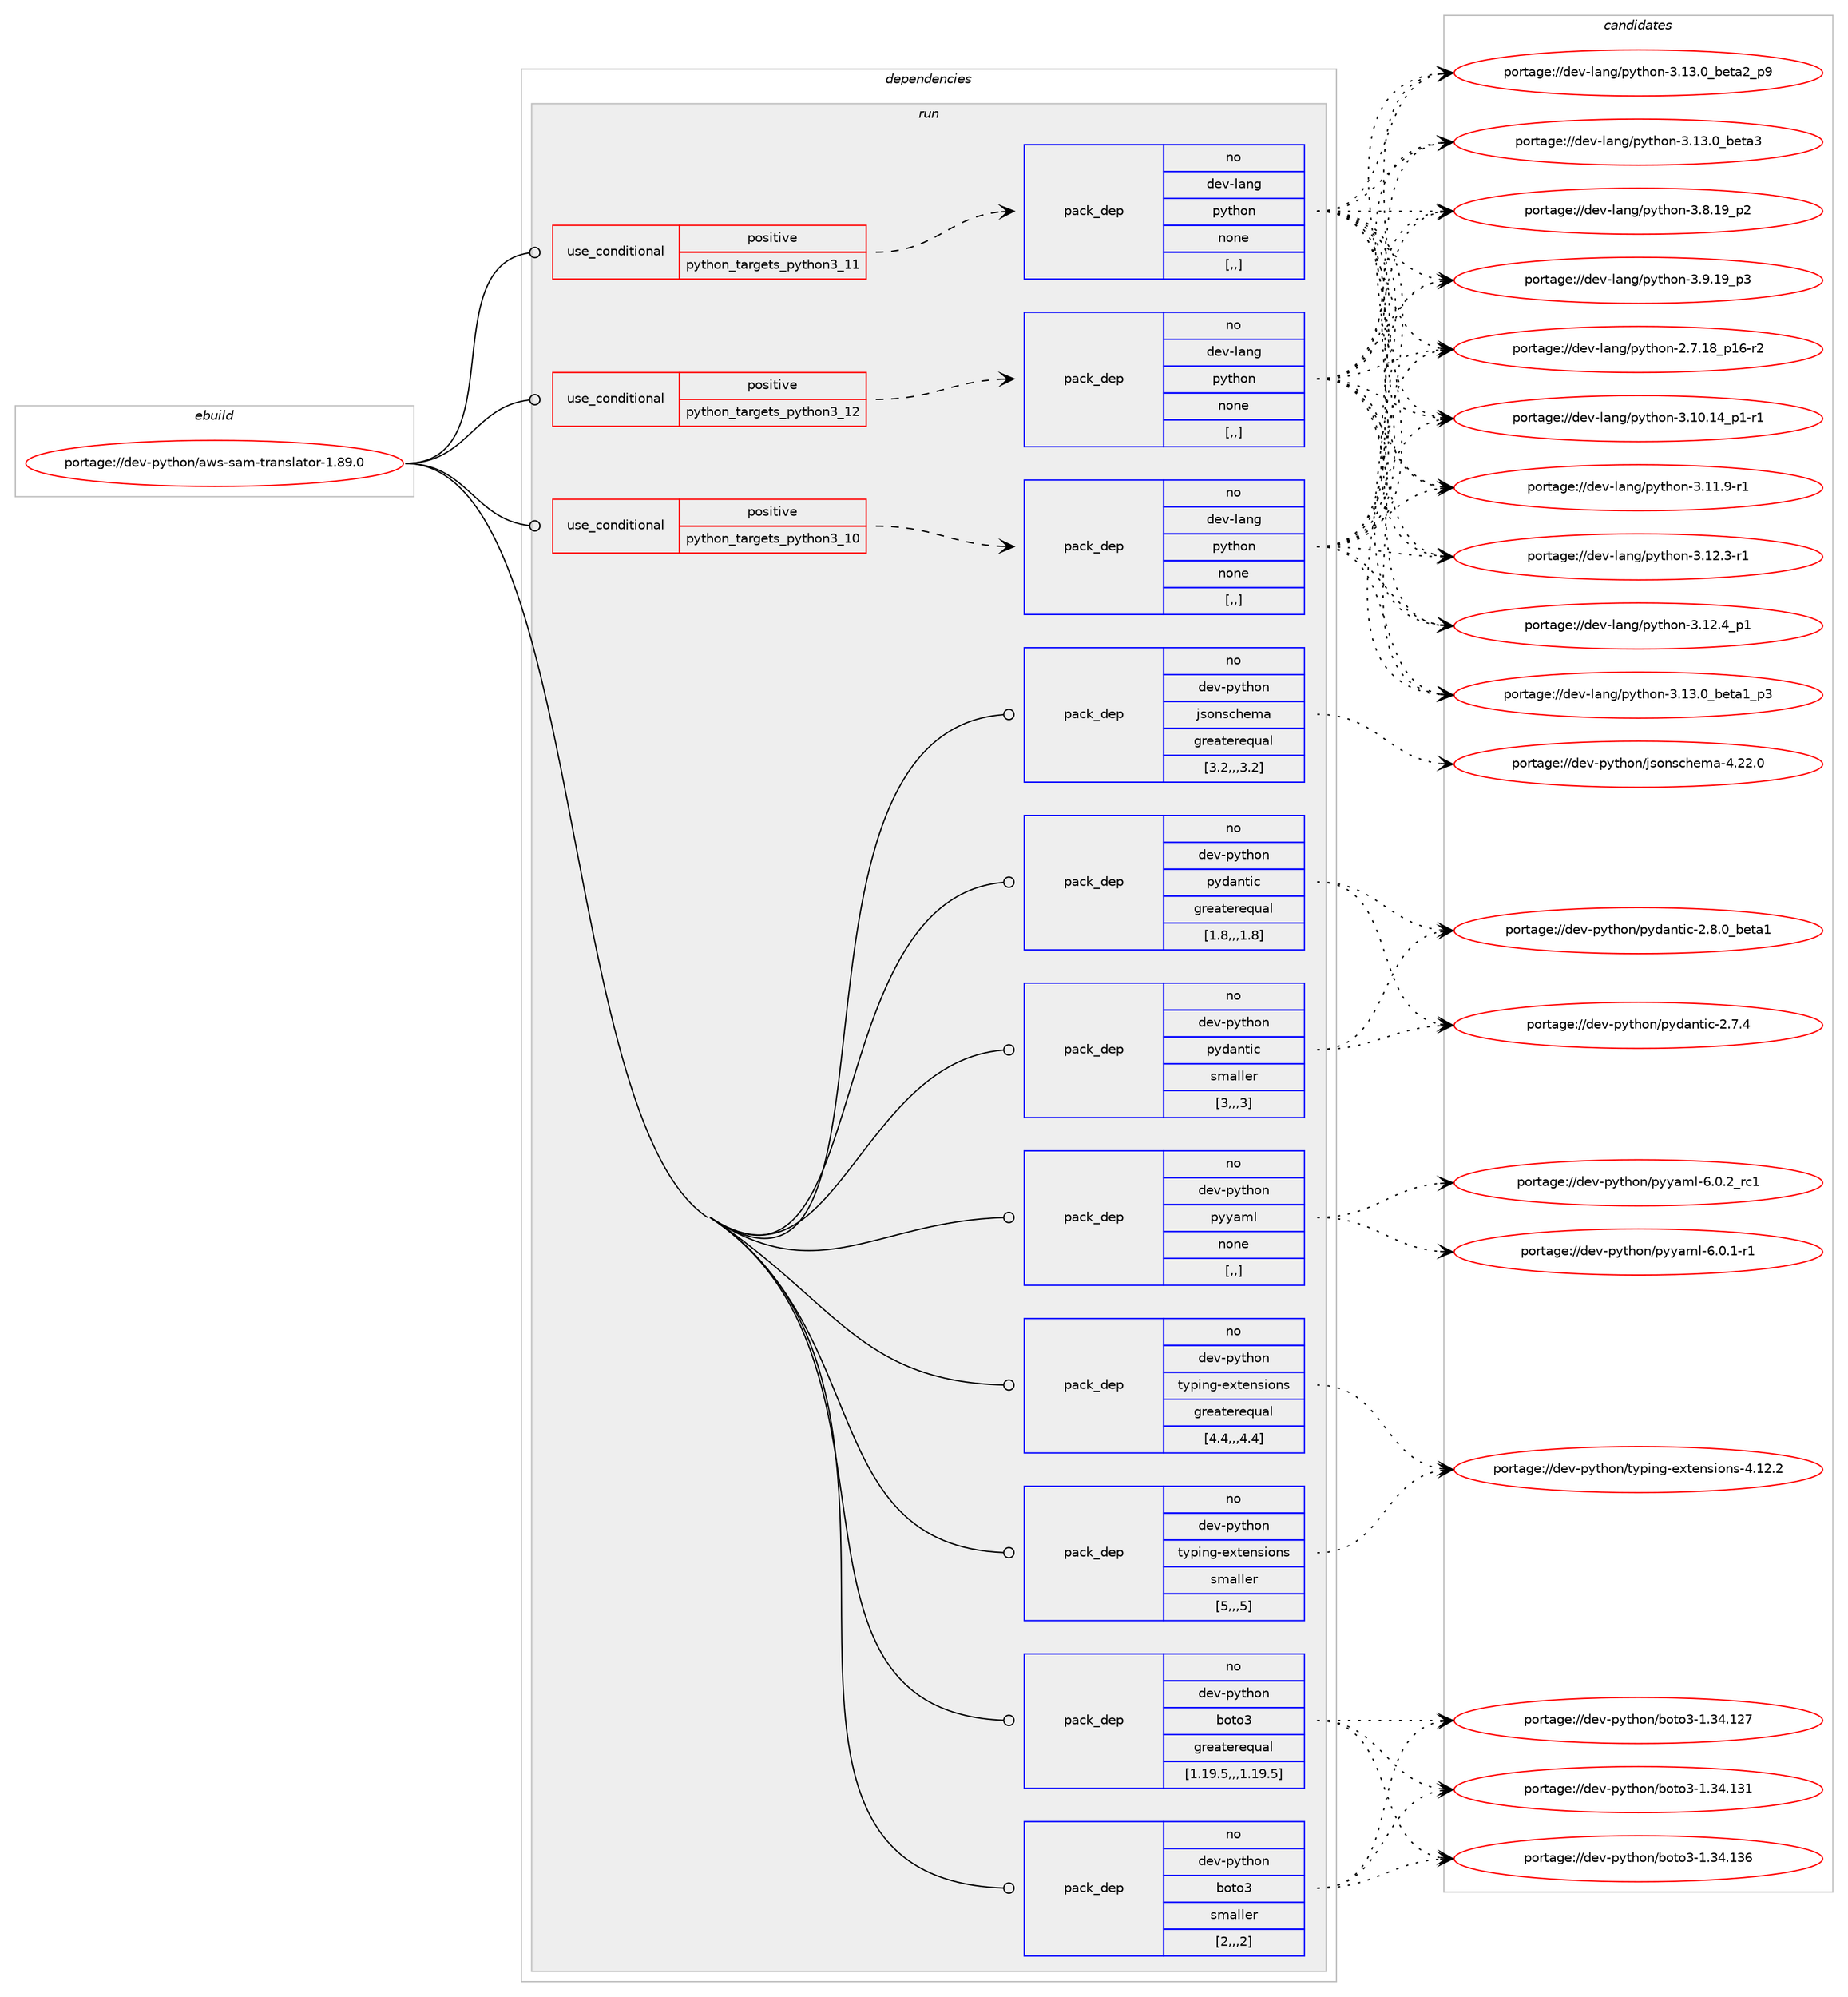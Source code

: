 digraph prolog {

# *************
# Graph options
# *************

newrank=true;
concentrate=true;
compound=true;
graph [rankdir=LR,fontname=Helvetica,fontsize=10,ranksep=1.5];#, ranksep=2.5, nodesep=0.2];
edge  [arrowhead=vee];
node  [fontname=Helvetica,fontsize=10];

# **********
# The ebuild
# **********

subgraph cluster_leftcol {
color=gray;
rank=same;
label=<<i>ebuild</i>>;
id [label="portage://dev-python/aws-sam-translator-1.89.0", color=red, width=4, href="../dev-python/aws-sam-translator-1.89.0.svg"];
}

# ****************
# The dependencies
# ****************

subgraph cluster_midcol {
color=gray;
label=<<i>dependencies</i>>;
subgraph cluster_compile {
fillcolor="#eeeeee";
style=filled;
label=<<i>compile</i>>;
}
subgraph cluster_compileandrun {
fillcolor="#eeeeee";
style=filled;
label=<<i>compile and run</i>>;
}
subgraph cluster_run {
fillcolor="#eeeeee";
style=filled;
label=<<i>run</i>>;
subgraph cond30268 {
dependency139122 [label=<<TABLE BORDER="0" CELLBORDER="1" CELLSPACING="0" CELLPADDING="4"><TR><TD ROWSPAN="3" CELLPADDING="10">use_conditional</TD></TR><TR><TD>positive</TD></TR><TR><TD>python_targets_python3_10</TD></TR></TABLE>>, shape=none, color=red];
subgraph pack107645 {
dependency139123 [label=<<TABLE BORDER="0" CELLBORDER="1" CELLSPACING="0" CELLPADDING="4" WIDTH="220"><TR><TD ROWSPAN="6" CELLPADDING="30">pack_dep</TD></TR><TR><TD WIDTH="110">no</TD></TR><TR><TD>dev-lang</TD></TR><TR><TD>python</TD></TR><TR><TD>none</TD></TR><TR><TD>[,,]</TD></TR></TABLE>>, shape=none, color=blue];
}
dependency139122:e -> dependency139123:w [weight=20,style="dashed",arrowhead="vee"];
}
id:e -> dependency139122:w [weight=20,style="solid",arrowhead="odot"];
subgraph cond30269 {
dependency139124 [label=<<TABLE BORDER="0" CELLBORDER="1" CELLSPACING="0" CELLPADDING="4"><TR><TD ROWSPAN="3" CELLPADDING="10">use_conditional</TD></TR><TR><TD>positive</TD></TR><TR><TD>python_targets_python3_11</TD></TR></TABLE>>, shape=none, color=red];
subgraph pack107646 {
dependency139125 [label=<<TABLE BORDER="0" CELLBORDER="1" CELLSPACING="0" CELLPADDING="4" WIDTH="220"><TR><TD ROWSPAN="6" CELLPADDING="30">pack_dep</TD></TR><TR><TD WIDTH="110">no</TD></TR><TR><TD>dev-lang</TD></TR><TR><TD>python</TD></TR><TR><TD>none</TD></TR><TR><TD>[,,]</TD></TR></TABLE>>, shape=none, color=blue];
}
dependency139124:e -> dependency139125:w [weight=20,style="dashed",arrowhead="vee"];
}
id:e -> dependency139124:w [weight=20,style="solid",arrowhead="odot"];
subgraph cond30270 {
dependency139126 [label=<<TABLE BORDER="0" CELLBORDER="1" CELLSPACING="0" CELLPADDING="4"><TR><TD ROWSPAN="3" CELLPADDING="10">use_conditional</TD></TR><TR><TD>positive</TD></TR><TR><TD>python_targets_python3_12</TD></TR></TABLE>>, shape=none, color=red];
subgraph pack107647 {
dependency139127 [label=<<TABLE BORDER="0" CELLBORDER="1" CELLSPACING="0" CELLPADDING="4" WIDTH="220"><TR><TD ROWSPAN="6" CELLPADDING="30">pack_dep</TD></TR><TR><TD WIDTH="110">no</TD></TR><TR><TD>dev-lang</TD></TR><TR><TD>python</TD></TR><TR><TD>none</TD></TR><TR><TD>[,,]</TD></TR></TABLE>>, shape=none, color=blue];
}
dependency139126:e -> dependency139127:w [weight=20,style="dashed",arrowhead="vee"];
}
id:e -> dependency139126:w [weight=20,style="solid",arrowhead="odot"];
subgraph pack107648 {
dependency139128 [label=<<TABLE BORDER="0" CELLBORDER="1" CELLSPACING="0" CELLPADDING="4" WIDTH="220"><TR><TD ROWSPAN="6" CELLPADDING="30">pack_dep</TD></TR><TR><TD WIDTH="110">no</TD></TR><TR><TD>dev-python</TD></TR><TR><TD>boto3</TD></TR><TR><TD>greaterequal</TD></TR><TR><TD>[1.19.5,,,1.19.5]</TD></TR></TABLE>>, shape=none, color=blue];
}
id:e -> dependency139128:w [weight=20,style="solid",arrowhead="odot"];
subgraph pack107649 {
dependency139129 [label=<<TABLE BORDER="0" CELLBORDER="1" CELLSPACING="0" CELLPADDING="4" WIDTH="220"><TR><TD ROWSPAN="6" CELLPADDING="30">pack_dep</TD></TR><TR><TD WIDTH="110">no</TD></TR><TR><TD>dev-python</TD></TR><TR><TD>boto3</TD></TR><TR><TD>smaller</TD></TR><TR><TD>[2,,,2]</TD></TR></TABLE>>, shape=none, color=blue];
}
id:e -> dependency139129:w [weight=20,style="solid",arrowhead="odot"];
subgraph pack107650 {
dependency139130 [label=<<TABLE BORDER="0" CELLBORDER="1" CELLSPACING="0" CELLPADDING="4" WIDTH="220"><TR><TD ROWSPAN="6" CELLPADDING="30">pack_dep</TD></TR><TR><TD WIDTH="110">no</TD></TR><TR><TD>dev-python</TD></TR><TR><TD>jsonschema</TD></TR><TR><TD>greaterequal</TD></TR><TR><TD>[3.2,,,3.2]</TD></TR></TABLE>>, shape=none, color=blue];
}
id:e -> dependency139130:w [weight=20,style="solid",arrowhead="odot"];
subgraph pack107651 {
dependency139131 [label=<<TABLE BORDER="0" CELLBORDER="1" CELLSPACING="0" CELLPADDING="4" WIDTH="220"><TR><TD ROWSPAN="6" CELLPADDING="30">pack_dep</TD></TR><TR><TD WIDTH="110">no</TD></TR><TR><TD>dev-python</TD></TR><TR><TD>pydantic</TD></TR><TR><TD>greaterequal</TD></TR><TR><TD>[1.8,,,1.8]</TD></TR></TABLE>>, shape=none, color=blue];
}
id:e -> dependency139131:w [weight=20,style="solid",arrowhead="odot"];
subgraph pack107652 {
dependency139132 [label=<<TABLE BORDER="0" CELLBORDER="1" CELLSPACING="0" CELLPADDING="4" WIDTH="220"><TR><TD ROWSPAN="6" CELLPADDING="30">pack_dep</TD></TR><TR><TD WIDTH="110">no</TD></TR><TR><TD>dev-python</TD></TR><TR><TD>pydantic</TD></TR><TR><TD>smaller</TD></TR><TR><TD>[3,,,3]</TD></TR></TABLE>>, shape=none, color=blue];
}
id:e -> dependency139132:w [weight=20,style="solid",arrowhead="odot"];
subgraph pack107653 {
dependency139133 [label=<<TABLE BORDER="0" CELLBORDER="1" CELLSPACING="0" CELLPADDING="4" WIDTH="220"><TR><TD ROWSPAN="6" CELLPADDING="30">pack_dep</TD></TR><TR><TD WIDTH="110">no</TD></TR><TR><TD>dev-python</TD></TR><TR><TD>pyyaml</TD></TR><TR><TD>none</TD></TR><TR><TD>[,,]</TD></TR></TABLE>>, shape=none, color=blue];
}
id:e -> dependency139133:w [weight=20,style="solid",arrowhead="odot"];
subgraph pack107654 {
dependency139134 [label=<<TABLE BORDER="0" CELLBORDER="1" CELLSPACING="0" CELLPADDING="4" WIDTH="220"><TR><TD ROWSPAN="6" CELLPADDING="30">pack_dep</TD></TR><TR><TD WIDTH="110">no</TD></TR><TR><TD>dev-python</TD></TR><TR><TD>typing-extensions</TD></TR><TR><TD>greaterequal</TD></TR><TR><TD>[4.4,,,4.4]</TD></TR></TABLE>>, shape=none, color=blue];
}
id:e -> dependency139134:w [weight=20,style="solid",arrowhead="odot"];
subgraph pack107655 {
dependency139135 [label=<<TABLE BORDER="0" CELLBORDER="1" CELLSPACING="0" CELLPADDING="4" WIDTH="220"><TR><TD ROWSPAN="6" CELLPADDING="30">pack_dep</TD></TR><TR><TD WIDTH="110">no</TD></TR><TR><TD>dev-python</TD></TR><TR><TD>typing-extensions</TD></TR><TR><TD>smaller</TD></TR><TR><TD>[5,,,5]</TD></TR></TABLE>>, shape=none, color=blue];
}
id:e -> dependency139135:w [weight=20,style="solid",arrowhead="odot"];
}
}

# **************
# The candidates
# **************

subgraph cluster_choices {
rank=same;
color=gray;
label=<<i>candidates</i>>;

subgraph choice107645 {
color=black;
nodesep=1;
choice100101118451089711010347112121116104111110455046554649569511249544511450 [label="portage://dev-lang/python-2.7.18_p16-r2", color=red, width=4,href="../dev-lang/python-2.7.18_p16-r2.svg"];
choice100101118451089711010347112121116104111110455146494846495295112494511449 [label="portage://dev-lang/python-3.10.14_p1-r1", color=red, width=4,href="../dev-lang/python-3.10.14_p1-r1.svg"];
choice100101118451089711010347112121116104111110455146494946574511449 [label="portage://dev-lang/python-3.11.9-r1", color=red, width=4,href="../dev-lang/python-3.11.9-r1.svg"];
choice100101118451089711010347112121116104111110455146495046514511449 [label="portage://dev-lang/python-3.12.3-r1", color=red, width=4,href="../dev-lang/python-3.12.3-r1.svg"];
choice100101118451089711010347112121116104111110455146495046529511249 [label="portage://dev-lang/python-3.12.4_p1", color=red, width=4,href="../dev-lang/python-3.12.4_p1.svg"];
choice10010111845108971101034711212111610411111045514649514648959810111697499511251 [label="portage://dev-lang/python-3.13.0_beta1_p3", color=red, width=4,href="../dev-lang/python-3.13.0_beta1_p3.svg"];
choice10010111845108971101034711212111610411111045514649514648959810111697509511257 [label="portage://dev-lang/python-3.13.0_beta2_p9", color=red, width=4,href="../dev-lang/python-3.13.0_beta2_p9.svg"];
choice1001011184510897110103471121211161041111104551464951464895981011169751 [label="portage://dev-lang/python-3.13.0_beta3", color=red, width=4,href="../dev-lang/python-3.13.0_beta3.svg"];
choice100101118451089711010347112121116104111110455146564649579511250 [label="portage://dev-lang/python-3.8.19_p2", color=red, width=4,href="../dev-lang/python-3.8.19_p2.svg"];
choice100101118451089711010347112121116104111110455146574649579511251 [label="portage://dev-lang/python-3.9.19_p3", color=red, width=4,href="../dev-lang/python-3.9.19_p3.svg"];
dependency139123:e -> choice100101118451089711010347112121116104111110455046554649569511249544511450:w [style=dotted,weight="100"];
dependency139123:e -> choice100101118451089711010347112121116104111110455146494846495295112494511449:w [style=dotted,weight="100"];
dependency139123:e -> choice100101118451089711010347112121116104111110455146494946574511449:w [style=dotted,weight="100"];
dependency139123:e -> choice100101118451089711010347112121116104111110455146495046514511449:w [style=dotted,weight="100"];
dependency139123:e -> choice100101118451089711010347112121116104111110455146495046529511249:w [style=dotted,weight="100"];
dependency139123:e -> choice10010111845108971101034711212111610411111045514649514648959810111697499511251:w [style=dotted,weight="100"];
dependency139123:e -> choice10010111845108971101034711212111610411111045514649514648959810111697509511257:w [style=dotted,weight="100"];
dependency139123:e -> choice1001011184510897110103471121211161041111104551464951464895981011169751:w [style=dotted,weight="100"];
dependency139123:e -> choice100101118451089711010347112121116104111110455146564649579511250:w [style=dotted,weight="100"];
dependency139123:e -> choice100101118451089711010347112121116104111110455146574649579511251:w [style=dotted,weight="100"];
}
subgraph choice107646 {
color=black;
nodesep=1;
choice100101118451089711010347112121116104111110455046554649569511249544511450 [label="portage://dev-lang/python-2.7.18_p16-r2", color=red, width=4,href="../dev-lang/python-2.7.18_p16-r2.svg"];
choice100101118451089711010347112121116104111110455146494846495295112494511449 [label="portage://dev-lang/python-3.10.14_p1-r1", color=red, width=4,href="../dev-lang/python-3.10.14_p1-r1.svg"];
choice100101118451089711010347112121116104111110455146494946574511449 [label="portage://dev-lang/python-3.11.9-r1", color=red, width=4,href="../dev-lang/python-3.11.9-r1.svg"];
choice100101118451089711010347112121116104111110455146495046514511449 [label="portage://dev-lang/python-3.12.3-r1", color=red, width=4,href="../dev-lang/python-3.12.3-r1.svg"];
choice100101118451089711010347112121116104111110455146495046529511249 [label="portage://dev-lang/python-3.12.4_p1", color=red, width=4,href="../dev-lang/python-3.12.4_p1.svg"];
choice10010111845108971101034711212111610411111045514649514648959810111697499511251 [label="portage://dev-lang/python-3.13.0_beta1_p3", color=red, width=4,href="../dev-lang/python-3.13.0_beta1_p3.svg"];
choice10010111845108971101034711212111610411111045514649514648959810111697509511257 [label="portage://dev-lang/python-3.13.0_beta2_p9", color=red, width=4,href="../dev-lang/python-3.13.0_beta2_p9.svg"];
choice1001011184510897110103471121211161041111104551464951464895981011169751 [label="portage://dev-lang/python-3.13.0_beta3", color=red, width=4,href="../dev-lang/python-3.13.0_beta3.svg"];
choice100101118451089711010347112121116104111110455146564649579511250 [label="portage://dev-lang/python-3.8.19_p2", color=red, width=4,href="../dev-lang/python-3.8.19_p2.svg"];
choice100101118451089711010347112121116104111110455146574649579511251 [label="portage://dev-lang/python-3.9.19_p3", color=red, width=4,href="../dev-lang/python-3.9.19_p3.svg"];
dependency139125:e -> choice100101118451089711010347112121116104111110455046554649569511249544511450:w [style=dotted,weight="100"];
dependency139125:e -> choice100101118451089711010347112121116104111110455146494846495295112494511449:w [style=dotted,weight="100"];
dependency139125:e -> choice100101118451089711010347112121116104111110455146494946574511449:w [style=dotted,weight="100"];
dependency139125:e -> choice100101118451089711010347112121116104111110455146495046514511449:w [style=dotted,weight="100"];
dependency139125:e -> choice100101118451089711010347112121116104111110455146495046529511249:w [style=dotted,weight="100"];
dependency139125:e -> choice10010111845108971101034711212111610411111045514649514648959810111697499511251:w [style=dotted,weight="100"];
dependency139125:e -> choice10010111845108971101034711212111610411111045514649514648959810111697509511257:w [style=dotted,weight="100"];
dependency139125:e -> choice1001011184510897110103471121211161041111104551464951464895981011169751:w [style=dotted,weight="100"];
dependency139125:e -> choice100101118451089711010347112121116104111110455146564649579511250:w [style=dotted,weight="100"];
dependency139125:e -> choice100101118451089711010347112121116104111110455146574649579511251:w [style=dotted,weight="100"];
}
subgraph choice107647 {
color=black;
nodesep=1;
choice100101118451089711010347112121116104111110455046554649569511249544511450 [label="portage://dev-lang/python-2.7.18_p16-r2", color=red, width=4,href="../dev-lang/python-2.7.18_p16-r2.svg"];
choice100101118451089711010347112121116104111110455146494846495295112494511449 [label="portage://dev-lang/python-3.10.14_p1-r1", color=red, width=4,href="../dev-lang/python-3.10.14_p1-r1.svg"];
choice100101118451089711010347112121116104111110455146494946574511449 [label="portage://dev-lang/python-3.11.9-r1", color=red, width=4,href="../dev-lang/python-3.11.9-r1.svg"];
choice100101118451089711010347112121116104111110455146495046514511449 [label="portage://dev-lang/python-3.12.3-r1", color=red, width=4,href="../dev-lang/python-3.12.3-r1.svg"];
choice100101118451089711010347112121116104111110455146495046529511249 [label="portage://dev-lang/python-3.12.4_p1", color=red, width=4,href="../dev-lang/python-3.12.4_p1.svg"];
choice10010111845108971101034711212111610411111045514649514648959810111697499511251 [label="portage://dev-lang/python-3.13.0_beta1_p3", color=red, width=4,href="../dev-lang/python-3.13.0_beta1_p3.svg"];
choice10010111845108971101034711212111610411111045514649514648959810111697509511257 [label="portage://dev-lang/python-3.13.0_beta2_p9", color=red, width=4,href="../dev-lang/python-3.13.0_beta2_p9.svg"];
choice1001011184510897110103471121211161041111104551464951464895981011169751 [label="portage://dev-lang/python-3.13.0_beta3", color=red, width=4,href="../dev-lang/python-3.13.0_beta3.svg"];
choice100101118451089711010347112121116104111110455146564649579511250 [label="portage://dev-lang/python-3.8.19_p2", color=red, width=4,href="../dev-lang/python-3.8.19_p2.svg"];
choice100101118451089711010347112121116104111110455146574649579511251 [label="portage://dev-lang/python-3.9.19_p3", color=red, width=4,href="../dev-lang/python-3.9.19_p3.svg"];
dependency139127:e -> choice100101118451089711010347112121116104111110455046554649569511249544511450:w [style=dotted,weight="100"];
dependency139127:e -> choice100101118451089711010347112121116104111110455146494846495295112494511449:w [style=dotted,weight="100"];
dependency139127:e -> choice100101118451089711010347112121116104111110455146494946574511449:w [style=dotted,weight="100"];
dependency139127:e -> choice100101118451089711010347112121116104111110455146495046514511449:w [style=dotted,weight="100"];
dependency139127:e -> choice100101118451089711010347112121116104111110455146495046529511249:w [style=dotted,weight="100"];
dependency139127:e -> choice10010111845108971101034711212111610411111045514649514648959810111697499511251:w [style=dotted,weight="100"];
dependency139127:e -> choice10010111845108971101034711212111610411111045514649514648959810111697509511257:w [style=dotted,weight="100"];
dependency139127:e -> choice1001011184510897110103471121211161041111104551464951464895981011169751:w [style=dotted,weight="100"];
dependency139127:e -> choice100101118451089711010347112121116104111110455146564649579511250:w [style=dotted,weight="100"];
dependency139127:e -> choice100101118451089711010347112121116104111110455146574649579511251:w [style=dotted,weight="100"];
}
subgraph choice107648 {
color=black;
nodesep=1;
choice10010111845112121116104111110479811111611151454946515246495055 [label="portage://dev-python/boto3-1.34.127", color=red, width=4,href="../dev-python/boto3-1.34.127.svg"];
choice10010111845112121116104111110479811111611151454946515246495149 [label="portage://dev-python/boto3-1.34.131", color=red, width=4,href="../dev-python/boto3-1.34.131.svg"];
choice10010111845112121116104111110479811111611151454946515246495154 [label="portage://dev-python/boto3-1.34.136", color=red, width=4,href="../dev-python/boto3-1.34.136.svg"];
dependency139128:e -> choice10010111845112121116104111110479811111611151454946515246495055:w [style=dotted,weight="100"];
dependency139128:e -> choice10010111845112121116104111110479811111611151454946515246495149:w [style=dotted,weight="100"];
dependency139128:e -> choice10010111845112121116104111110479811111611151454946515246495154:w [style=dotted,weight="100"];
}
subgraph choice107649 {
color=black;
nodesep=1;
choice10010111845112121116104111110479811111611151454946515246495055 [label="portage://dev-python/boto3-1.34.127", color=red, width=4,href="../dev-python/boto3-1.34.127.svg"];
choice10010111845112121116104111110479811111611151454946515246495149 [label="portage://dev-python/boto3-1.34.131", color=red, width=4,href="../dev-python/boto3-1.34.131.svg"];
choice10010111845112121116104111110479811111611151454946515246495154 [label="portage://dev-python/boto3-1.34.136", color=red, width=4,href="../dev-python/boto3-1.34.136.svg"];
dependency139129:e -> choice10010111845112121116104111110479811111611151454946515246495055:w [style=dotted,weight="100"];
dependency139129:e -> choice10010111845112121116104111110479811111611151454946515246495149:w [style=dotted,weight="100"];
dependency139129:e -> choice10010111845112121116104111110479811111611151454946515246495154:w [style=dotted,weight="100"];
}
subgraph choice107650 {
color=black;
nodesep=1;
choice1001011184511212111610411111047106115111110115991041011099745524650504648 [label="portage://dev-python/jsonschema-4.22.0", color=red, width=4,href="../dev-python/jsonschema-4.22.0.svg"];
dependency139130:e -> choice1001011184511212111610411111047106115111110115991041011099745524650504648:w [style=dotted,weight="100"];
}
subgraph choice107651 {
color=black;
nodesep=1;
choice10010111845112121116104111110471121211009711011610599455046554652 [label="portage://dev-python/pydantic-2.7.4", color=red, width=4,href="../dev-python/pydantic-2.7.4.svg"];
choice1001011184511212111610411111047112121100971101161059945504656464895981011169749 [label="portage://dev-python/pydantic-2.8.0_beta1", color=red, width=4,href="../dev-python/pydantic-2.8.0_beta1.svg"];
dependency139131:e -> choice10010111845112121116104111110471121211009711011610599455046554652:w [style=dotted,weight="100"];
dependency139131:e -> choice1001011184511212111610411111047112121100971101161059945504656464895981011169749:w [style=dotted,weight="100"];
}
subgraph choice107652 {
color=black;
nodesep=1;
choice10010111845112121116104111110471121211009711011610599455046554652 [label="portage://dev-python/pydantic-2.7.4", color=red, width=4,href="../dev-python/pydantic-2.7.4.svg"];
choice1001011184511212111610411111047112121100971101161059945504656464895981011169749 [label="portage://dev-python/pydantic-2.8.0_beta1", color=red, width=4,href="../dev-python/pydantic-2.8.0_beta1.svg"];
dependency139132:e -> choice10010111845112121116104111110471121211009711011610599455046554652:w [style=dotted,weight="100"];
dependency139132:e -> choice1001011184511212111610411111047112121100971101161059945504656464895981011169749:w [style=dotted,weight="100"];
}
subgraph choice107653 {
color=black;
nodesep=1;
choice1001011184511212111610411111047112121121971091084554464846494511449 [label="portage://dev-python/pyyaml-6.0.1-r1", color=red, width=4,href="../dev-python/pyyaml-6.0.1-r1.svg"];
choice100101118451121211161041111104711212112197109108455446484650951149949 [label="portage://dev-python/pyyaml-6.0.2_rc1", color=red, width=4,href="../dev-python/pyyaml-6.0.2_rc1.svg"];
dependency139133:e -> choice1001011184511212111610411111047112121121971091084554464846494511449:w [style=dotted,weight="100"];
dependency139133:e -> choice100101118451121211161041111104711212112197109108455446484650951149949:w [style=dotted,weight="100"];
}
subgraph choice107654 {
color=black;
nodesep=1;
choice10010111845112121116104111110471161211121051101034510112011610111011510511111011545524649504650 [label="portage://dev-python/typing-extensions-4.12.2", color=red, width=4,href="../dev-python/typing-extensions-4.12.2.svg"];
dependency139134:e -> choice10010111845112121116104111110471161211121051101034510112011610111011510511111011545524649504650:w [style=dotted,weight="100"];
}
subgraph choice107655 {
color=black;
nodesep=1;
choice10010111845112121116104111110471161211121051101034510112011610111011510511111011545524649504650 [label="portage://dev-python/typing-extensions-4.12.2", color=red, width=4,href="../dev-python/typing-extensions-4.12.2.svg"];
dependency139135:e -> choice10010111845112121116104111110471161211121051101034510112011610111011510511111011545524649504650:w [style=dotted,weight="100"];
}
}

}
